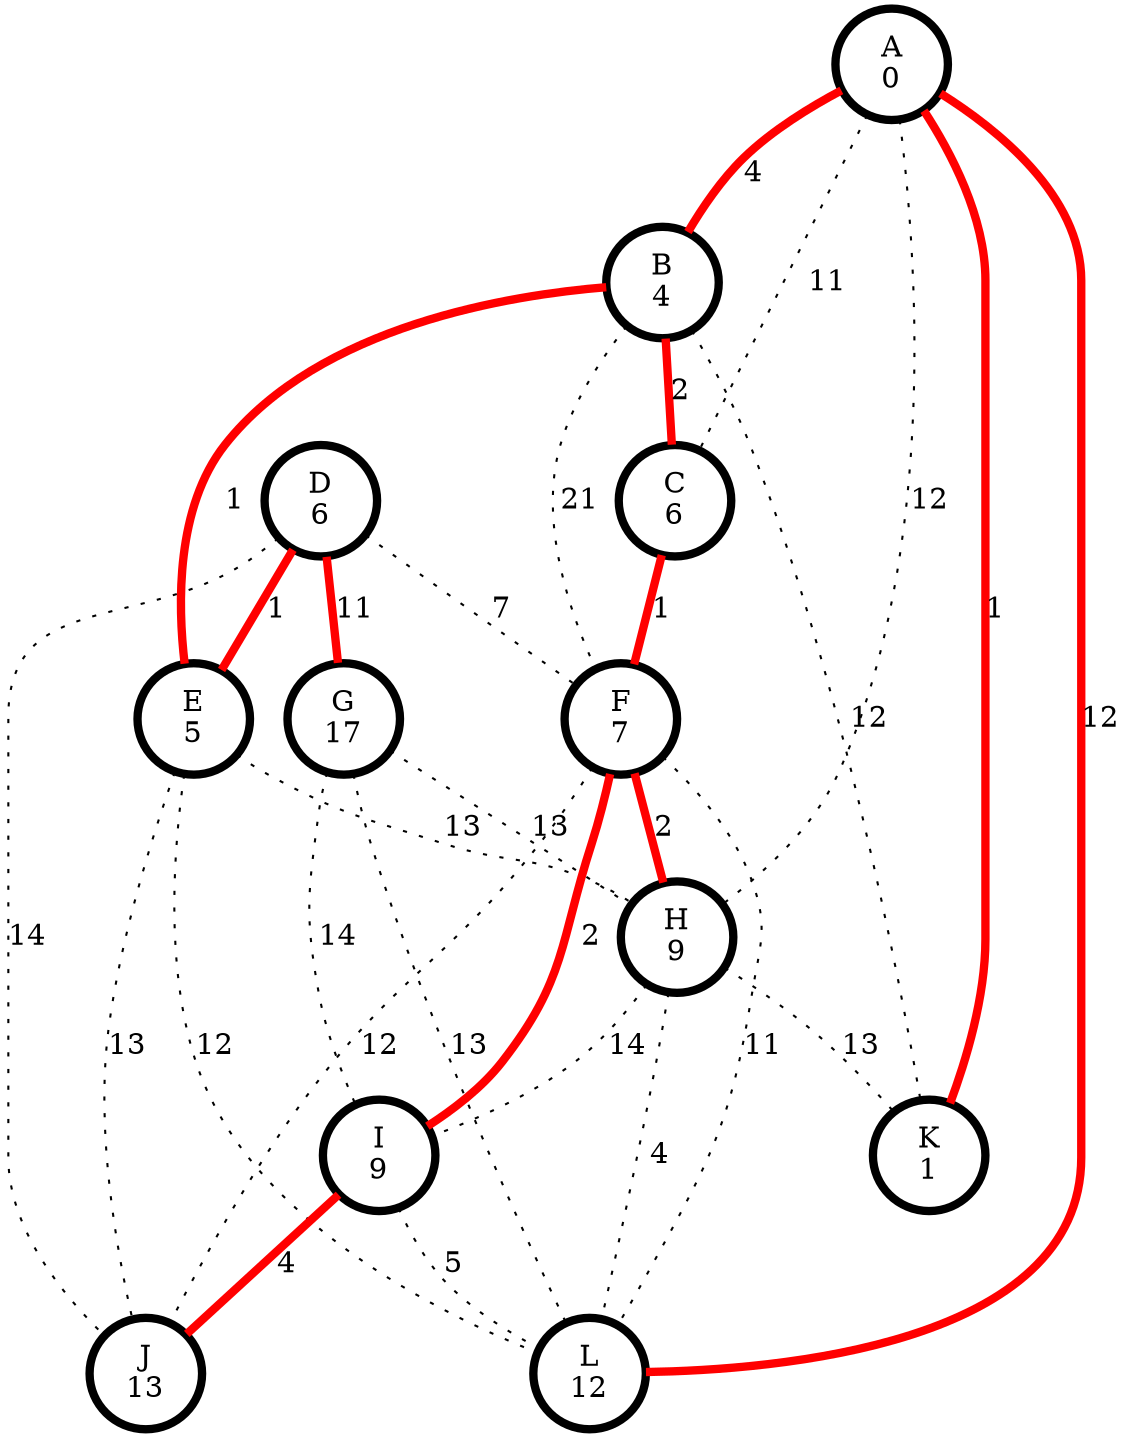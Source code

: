 graph {
  A [label="A\n0" penwidth=4];
  B [label="B\n4" penwidth=4];
  C [label="C\n6" penwidth=4];
  D [label="D\n6" penwidth=4];
  E [label="E\n5" penwidth=4];
  F [label="F\n7" penwidth=4];
  G [label="G\n17" penwidth=4];
  H [label="H\n9" penwidth=4];
  I [label="I\n9" penwidth=4];
  J [label="J\n13" penwidth=4];
  K [label="K\n1" penwidth=4];
  L [label="L\n12" penwidth=4];

  A -- C [label=11 style=dotted]
  A -- L [label=12 penwidth=4 color=red]
  A -- K [label=1 penwidth=4 color=red]
  A -- B [label=4 penwidth=4 color=red]
  A -- H [label=12 style=dotted]
  B -- C [label=2 penwidth=4 color=red]
  B -- F [label=21 style=dotted]
  B -- K [label=12 style=dotted]
  B -- E [label=1 penwidth=4 color=red]
  C -- F [label=1 penwidth=4 color=red]
  D -- F [label=7 style=dotted]
  D -- G [label=11 penwidth=4 color=red]
  D -- J [label=14 style=dotted]
  D -- E [label=1 penwidth=4 color=red]
  E -- L [label=12 style=dotted]
  E -- H [label=13 style=dotted]
  E -- J [label=13 style=dotted]
  F -- L [label=11 style=dotted]
  F -- I [label=2 penwidth=4 color=red]
  F -- H [label=2 penwidth=4 color=red]
  F -- J [label=12 style=dotted]
  G -- L [label=13 style=dotted]
  G -- I [label=14 style=dotted]
  G -- H [label=13 style=dotted]
  H -- L [label=4 style=dotted]
  H -- I [label=14 style=dotted]
  H -- K [label=13 style=dotted]
  I -- L [label=5 style=dotted]
  I -- J [label=4 penwidth=4 color=red]
}
